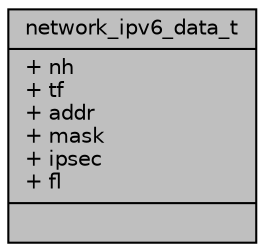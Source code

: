 digraph "network_ipv6_data_t"
{
 // LATEX_PDF_SIZE
  edge [fontname="Helvetica",fontsize="10",labelfontname="Helvetica",labelfontsize="10"];
  node [fontname="Helvetica",fontsize="10",shape=record];
  Node1 [label="{network_ipv6_data_t\n|+ nh\l+ tf\l+ addr\l+ mask\l+ ipsec\l+ fl\l|}",height=0.2,width=0.4,color="black", fillcolor="grey75", style="filled", fontcolor="black",tooltip=" "];
}

